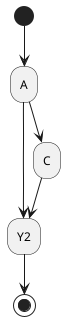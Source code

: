 {
  "sha1": "o7v1jl4tsht353otej6ueh9ghvzms2e",
  "insertion": {
    "when": "2024-06-04T17:28:39.495Z",
    "user": "plantuml@gmail.com"
  }
}
@startuml

(*) --> A
 --> Y2
  A --> C
 --> Y2  
 --> (*)
@enduml

